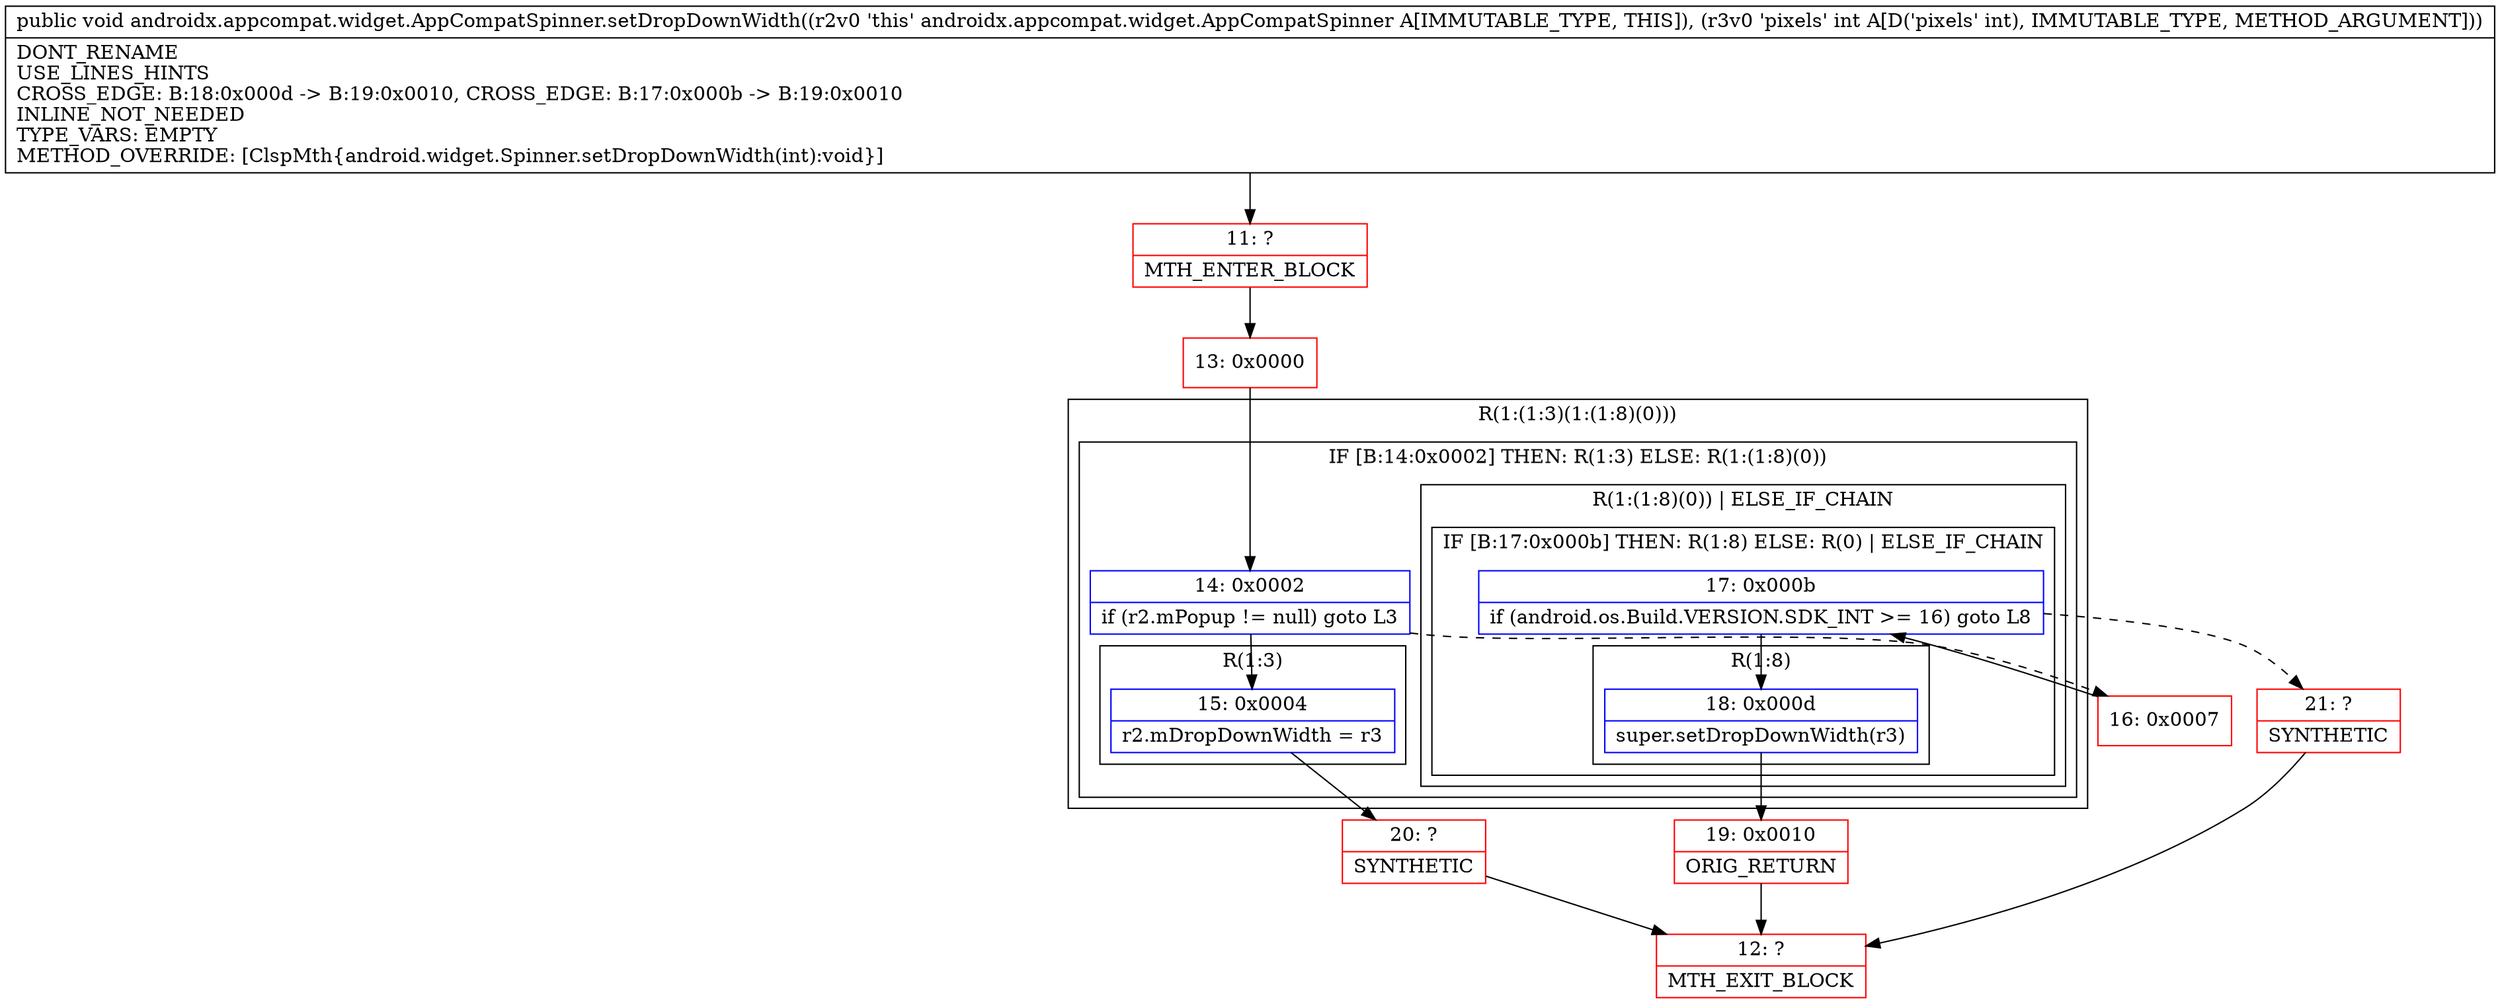 digraph "CFG forandroidx.appcompat.widget.AppCompatSpinner.setDropDownWidth(I)V" {
subgraph cluster_Region_1025000003 {
label = "R(1:(1:3)(1:(1:8)(0)))";
node [shape=record,color=blue];
subgraph cluster_IfRegion_327107749 {
label = "IF [B:14:0x0002] THEN: R(1:3) ELSE: R(1:(1:8)(0))";
node [shape=record,color=blue];
Node_14 [shape=record,label="{14\:\ 0x0002|if (r2.mPopup != null) goto L3\l}"];
subgraph cluster_Region_1230081667 {
label = "R(1:3)";
node [shape=record,color=blue];
Node_15 [shape=record,label="{15\:\ 0x0004|r2.mDropDownWidth = r3\l}"];
}
subgraph cluster_Region_66885487 {
label = "R(1:(1:8)(0)) | ELSE_IF_CHAIN\l";
node [shape=record,color=blue];
subgraph cluster_IfRegion_2089404169 {
label = "IF [B:17:0x000b] THEN: R(1:8) ELSE: R(0) | ELSE_IF_CHAIN\l";
node [shape=record,color=blue];
Node_17 [shape=record,label="{17\:\ 0x000b|if (android.os.Build.VERSION.SDK_INT \>= 16) goto L8\l}"];
subgraph cluster_Region_364576337 {
label = "R(1:8)";
node [shape=record,color=blue];
Node_18 [shape=record,label="{18\:\ 0x000d|super.setDropDownWidth(r3)\l}"];
}
subgraph cluster_Region_1348095987 {
label = "R(0)";
node [shape=record,color=blue];
}
}
}
}
}
Node_11 [shape=record,color=red,label="{11\:\ ?|MTH_ENTER_BLOCK\l}"];
Node_13 [shape=record,color=red,label="{13\:\ 0x0000}"];
Node_20 [shape=record,color=red,label="{20\:\ ?|SYNTHETIC\l}"];
Node_12 [shape=record,color=red,label="{12\:\ ?|MTH_EXIT_BLOCK\l}"];
Node_16 [shape=record,color=red,label="{16\:\ 0x0007}"];
Node_19 [shape=record,color=red,label="{19\:\ 0x0010|ORIG_RETURN\l}"];
Node_21 [shape=record,color=red,label="{21\:\ ?|SYNTHETIC\l}"];
MethodNode[shape=record,label="{public void androidx.appcompat.widget.AppCompatSpinner.setDropDownWidth((r2v0 'this' androidx.appcompat.widget.AppCompatSpinner A[IMMUTABLE_TYPE, THIS]), (r3v0 'pixels' int A[D('pixels' int), IMMUTABLE_TYPE, METHOD_ARGUMENT]))  | DONT_RENAME\lUSE_LINES_HINTS\lCROSS_EDGE: B:18:0x000d \-\> B:19:0x0010, CROSS_EDGE: B:17:0x000b \-\> B:19:0x0010\lINLINE_NOT_NEEDED\lTYPE_VARS: EMPTY\lMETHOD_OVERRIDE: [ClspMth\{android.widget.Spinner.setDropDownWidth(int):void\}]\l}"];
MethodNode -> Node_11;Node_14 -> Node_15;
Node_14 -> Node_16[style=dashed];
Node_15 -> Node_20;
Node_17 -> Node_18;
Node_17 -> Node_21[style=dashed];
Node_18 -> Node_19;
Node_11 -> Node_13;
Node_13 -> Node_14;
Node_20 -> Node_12;
Node_16 -> Node_17;
Node_19 -> Node_12;
Node_21 -> Node_12;
}

